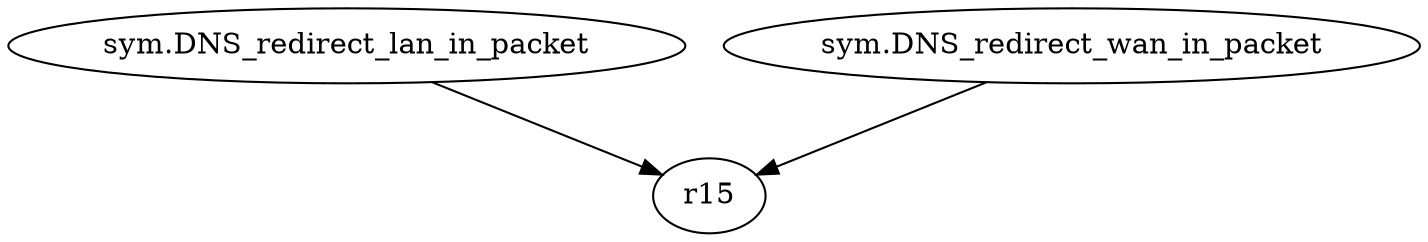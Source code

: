 digraph code {
  "0x0800040c" [label="sym.DNS_redirect_lan_in_packet"];
  "0x0800040c" -> "0x08000034";
  "0x08000034" [label="r15"];
  "0x08000440" [label="sym.DNS_redirect_wan_in_packet"];
  "0x08000440" -> "0x08000034";
  "0x08000034" [label="r15"];
}